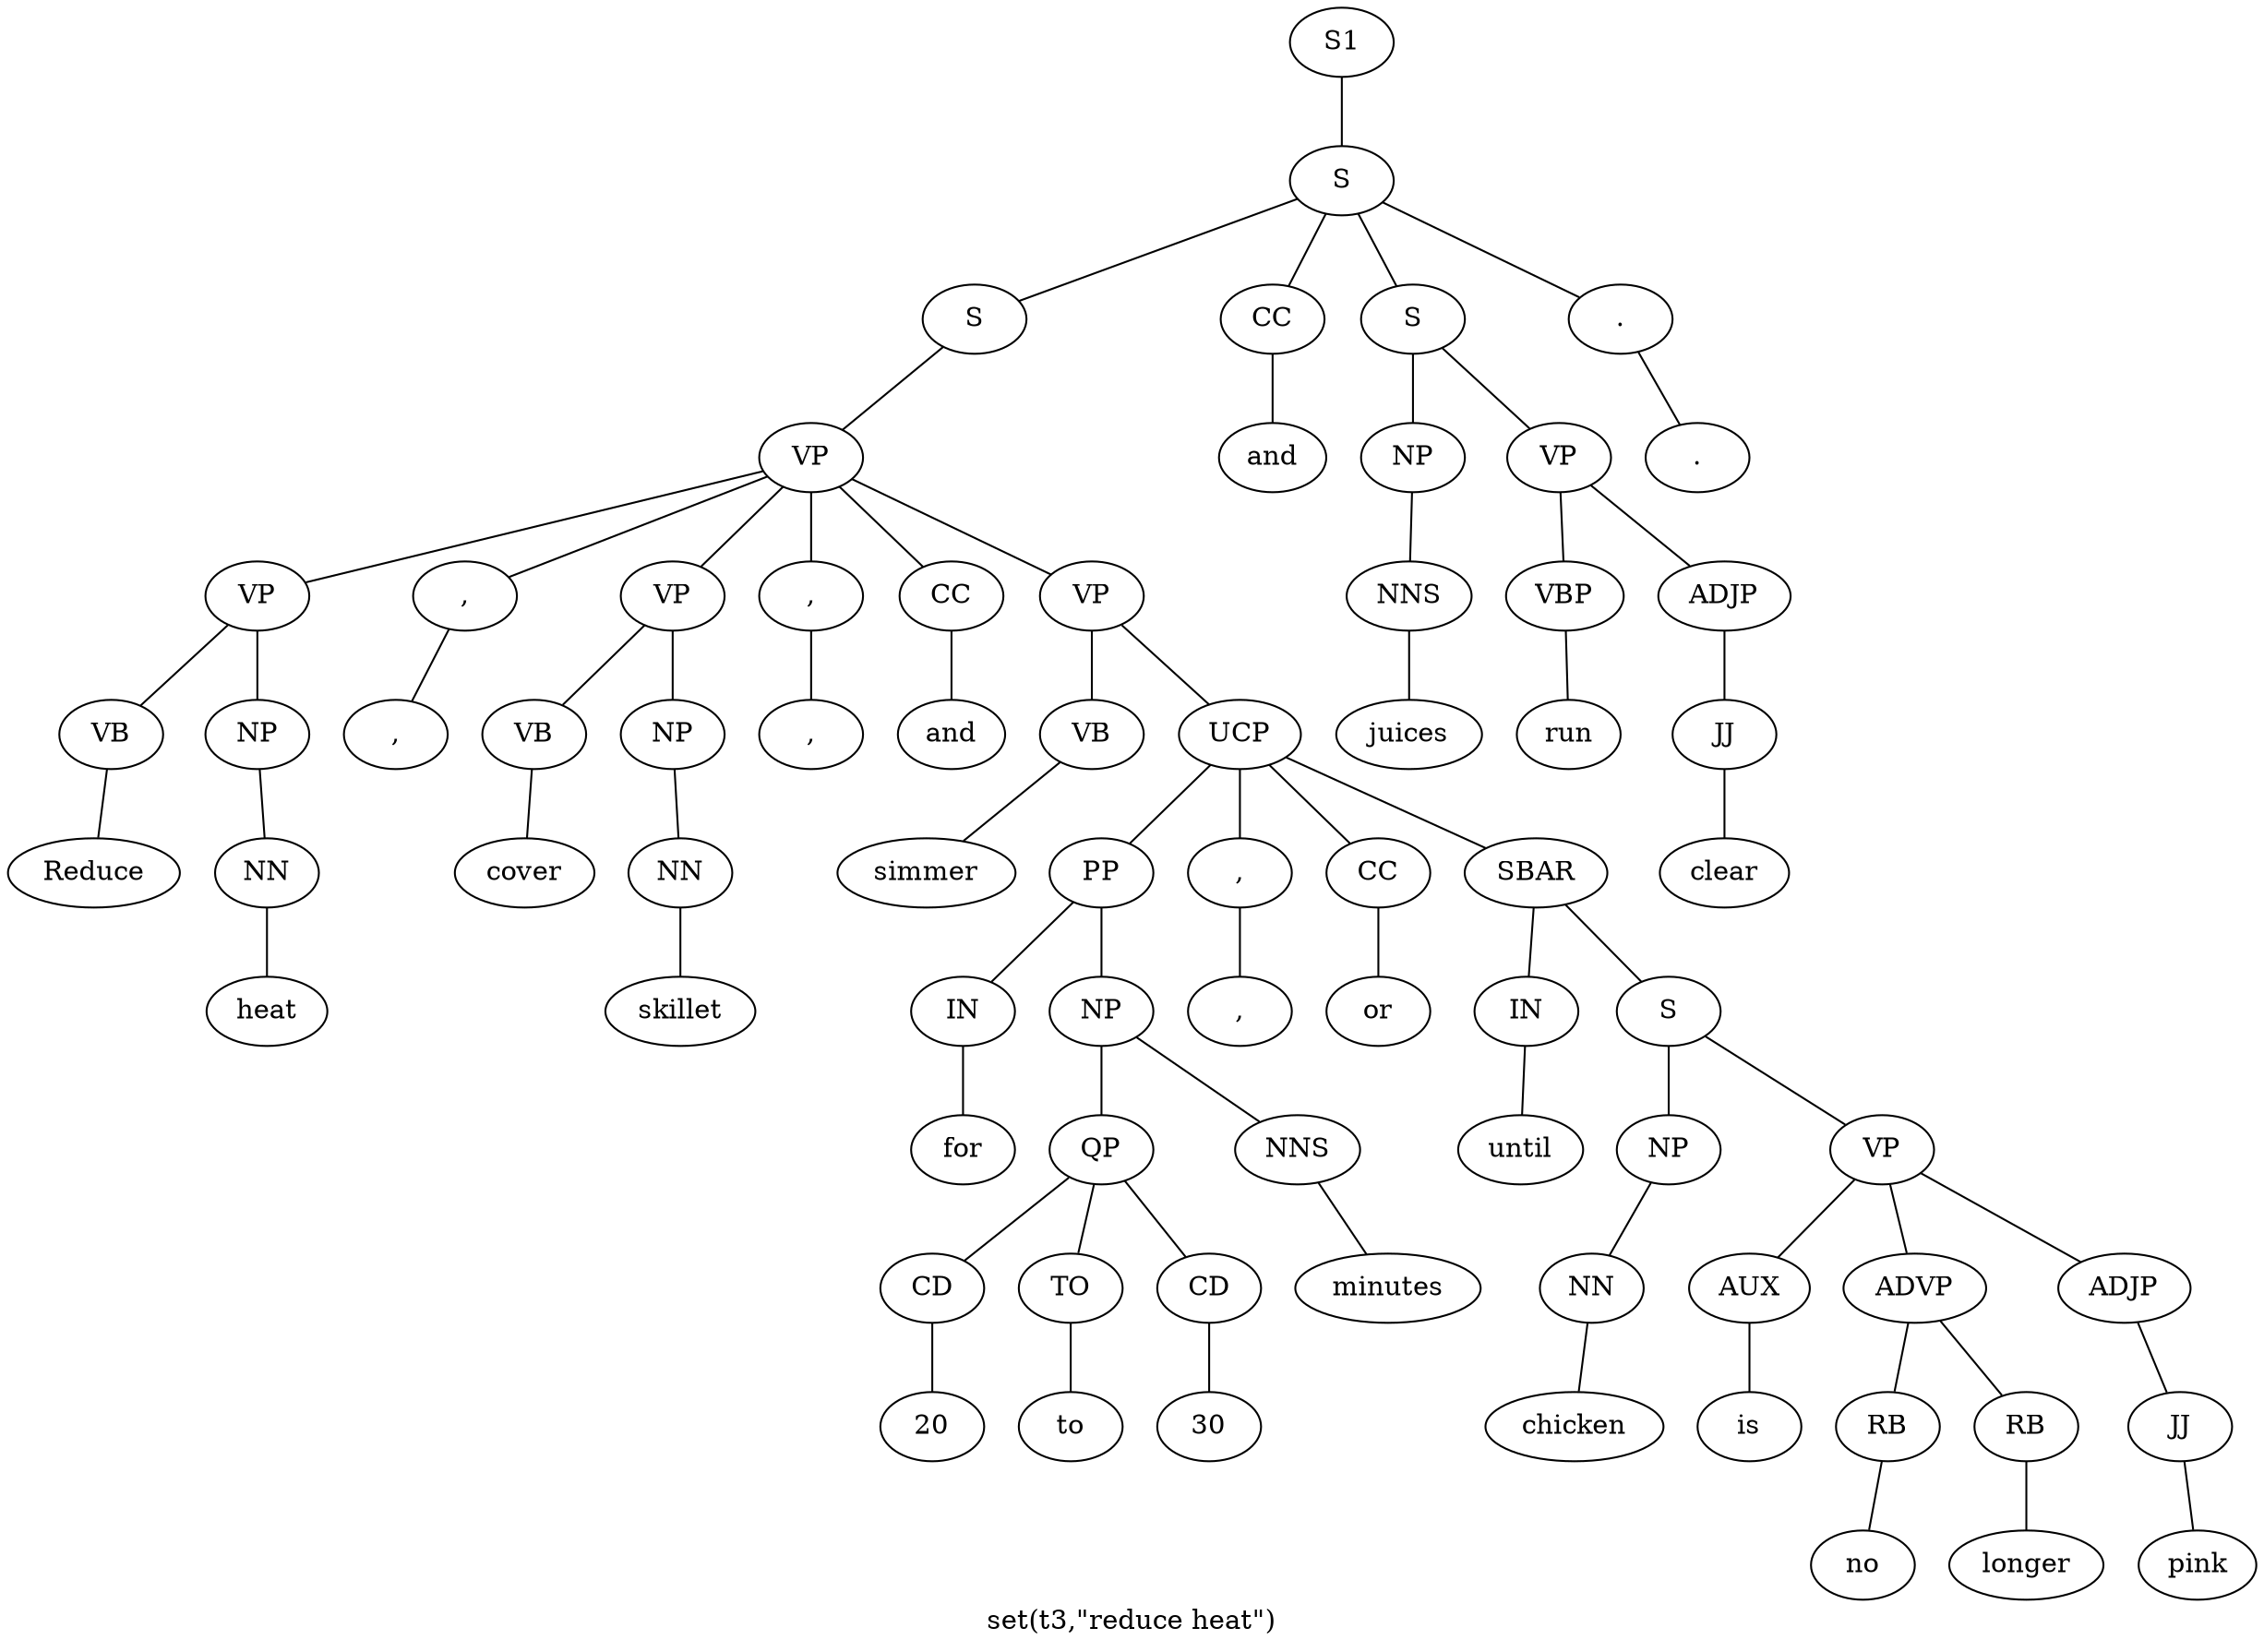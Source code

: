 graph SyntaxGraph {
	label = "set(t3,\"reduce heat\")";
	Node0 [label="S1"];
	Node1 [label="S"];
	Node2 [label="S"];
	Node3 [label="VP"];
	Node4 [label="VP"];
	Node5 [label="VB"];
	Node6 [label="Reduce"];
	Node7 [label="NP"];
	Node8 [label="NN"];
	Node9 [label="heat"];
	Node10 [label=","];
	Node11 [label=","];
	Node12 [label="VP"];
	Node13 [label="VB"];
	Node14 [label="cover"];
	Node15 [label="NP"];
	Node16 [label="NN"];
	Node17 [label="skillet"];
	Node18 [label=","];
	Node19 [label=","];
	Node20 [label="CC"];
	Node21 [label="and"];
	Node22 [label="VP"];
	Node23 [label="VB"];
	Node24 [label="simmer"];
	Node25 [label="UCP"];
	Node26 [label="PP"];
	Node27 [label="IN"];
	Node28 [label="for"];
	Node29 [label="NP"];
	Node30 [label="QP"];
	Node31 [label="CD"];
	Node32 [label="20"];
	Node33 [label="TO"];
	Node34 [label="to"];
	Node35 [label="CD"];
	Node36 [label="30"];
	Node37 [label="NNS"];
	Node38 [label="minutes"];
	Node39 [label=","];
	Node40 [label=","];
	Node41 [label="CC"];
	Node42 [label="or"];
	Node43 [label="SBAR"];
	Node44 [label="IN"];
	Node45 [label="until"];
	Node46 [label="S"];
	Node47 [label="NP"];
	Node48 [label="NN"];
	Node49 [label="chicken"];
	Node50 [label="VP"];
	Node51 [label="AUX"];
	Node52 [label="is"];
	Node53 [label="ADVP"];
	Node54 [label="RB"];
	Node55 [label="no"];
	Node56 [label="RB"];
	Node57 [label="longer"];
	Node58 [label="ADJP"];
	Node59 [label="JJ"];
	Node60 [label="pink"];
	Node61 [label="CC"];
	Node62 [label="and"];
	Node63 [label="S"];
	Node64 [label="NP"];
	Node65 [label="NNS"];
	Node66 [label="juices"];
	Node67 [label="VP"];
	Node68 [label="VBP"];
	Node69 [label="run"];
	Node70 [label="ADJP"];
	Node71 [label="JJ"];
	Node72 [label="clear"];
	Node73 [label="."];
	Node74 [label="."];

	Node0 -- Node1;
	Node1 -- Node2;
	Node1 -- Node61;
	Node1 -- Node63;
	Node1 -- Node73;
	Node2 -- Node3;
	Node3 -- Node4;
	Node3 -- Node10;
	Node3 -- Node12;
	Node3 -- Node18;
	Node3 -- Node20;
	Node3 -- Node22;
	Node4 -- Node5;
	Node4 -- Node7;
	Node5 -- Node6;
	Node7 -- Node8;
	Node8 -- Node9;
	Node10 -- Node11;
	Node12 -- Node13;
	Node12 -- Node15;
	Node13 -- Node14;
	Node15 -- Node16;
	Node16 -- Node17;
	Node18 -- Node19;
	Node20 -- Node21;
	Node22 -- Node23;
	Node22 -- Node25;
	Node23 -- Node24;
	Node25 -- Node26;
	Node25 -- Node39;
	Node25 -- Node41;
	Node25 -- Node43;
	Node26 -- Node27;
	Node26 -- Node29;
	Node27 -- Node28;
	Node29 -- Node30;
	Node29 -- Node37;
	Node30 -- Node31;
	Node30 -- Node33;
	Node30 -- Node35;
	Node31 -- Node32;
	Node33 -- Node34;
	Node35 -- Node36;
	Node37 -- Node38;
	Node39 -- Node40;
	Node41 -- Node42;
	Node43 -- Node44;
	Node43 -- Node46;
	Node44 -- Node45;
	Node46 -- Node47;
	Node46 -- Node50;
	Node47 -- Node48;
	Node48 -- Node49;
	Node50 -- Node51;
	Node50 -- Node53;
	Node50 -- Node58;
	Node51 -- Node52;
	Node53 -- Node54;
	Node53 -- Node56;
	Node54 -- Node55;
	Node56 -- Node57;
	Node58 -- Node59;
	Node59 -- Node60;
	Node61 -- Node62;
	Node63 -- Node64;
	Node63 -- Node67;
	Node64 -- Node65;
	Node65 -- Node66;
	Node67 -- Node68;
	Node67 -- Node70;
	Node68 -- Node69;
	Node70 -- Node71;
	Node71 -- Node72;
	Node73 -- Node74;
}